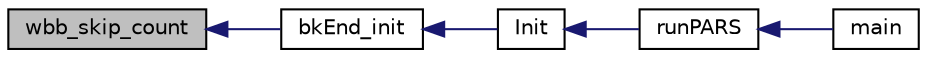 digraph G
{
  edge [fontname="Helvetica",fontsize="10",labelfontname="Helvetica",labelfontsize="10"];
  node [fontname="Helvetica",fontsize="10",shape=record];
  rankdir=LR;
  Node1 [label="wbb_skip_count",height=0.2,width=0.4,color="black", fillcolor="grey75", style="filled" fontcolor="black"];
  Node1 -> Node2 [dir=back,color="midnightblue",fontsize="10",style="solid",fontname="Helvetica"];
  Node2 [label="bkEnd_init",height=0.2,width=0.4,color="black", fillcolor="white", style="filled",URL="$bkEnd_8h.html#a2610cc7850729dad55450e26627d78ae"];
  Node2 -> Node3 [dir=back,color="midnightblue",fontsize="10",style="solid",fontname="Helvetica"];
  Node3 [label="Init",height=0.2,width=0.4,color="black", fillcolor="white", style="filled",URL="$pars_8h.html#ac35d667fe7c066f63c862a9fbdfbdf73"];
  Node3 -> Node4 [dir=back,color="midnightblue",fontsize="10",style="solid",fontname="Helvetica"];
  Node4 [label="runPARS",height=0.2,width=0.4,color="black", fillcolor="white", style="filled",URL="$pars_8h.html#ad31ce66601d158b499245c36353b1aef"];
  Node4 -> Node5 [dir=back,color="midnightblue",fontsize="10",style="solid",fontname="Helvetica"];
  Node5 [label="main",height=0.2,width=0.4,color="black", fillcolor="white", style="filled",URL="$main__pars_8cpp.html#a0ddf1224851353fc92bfbff6f499fa97"];
}

